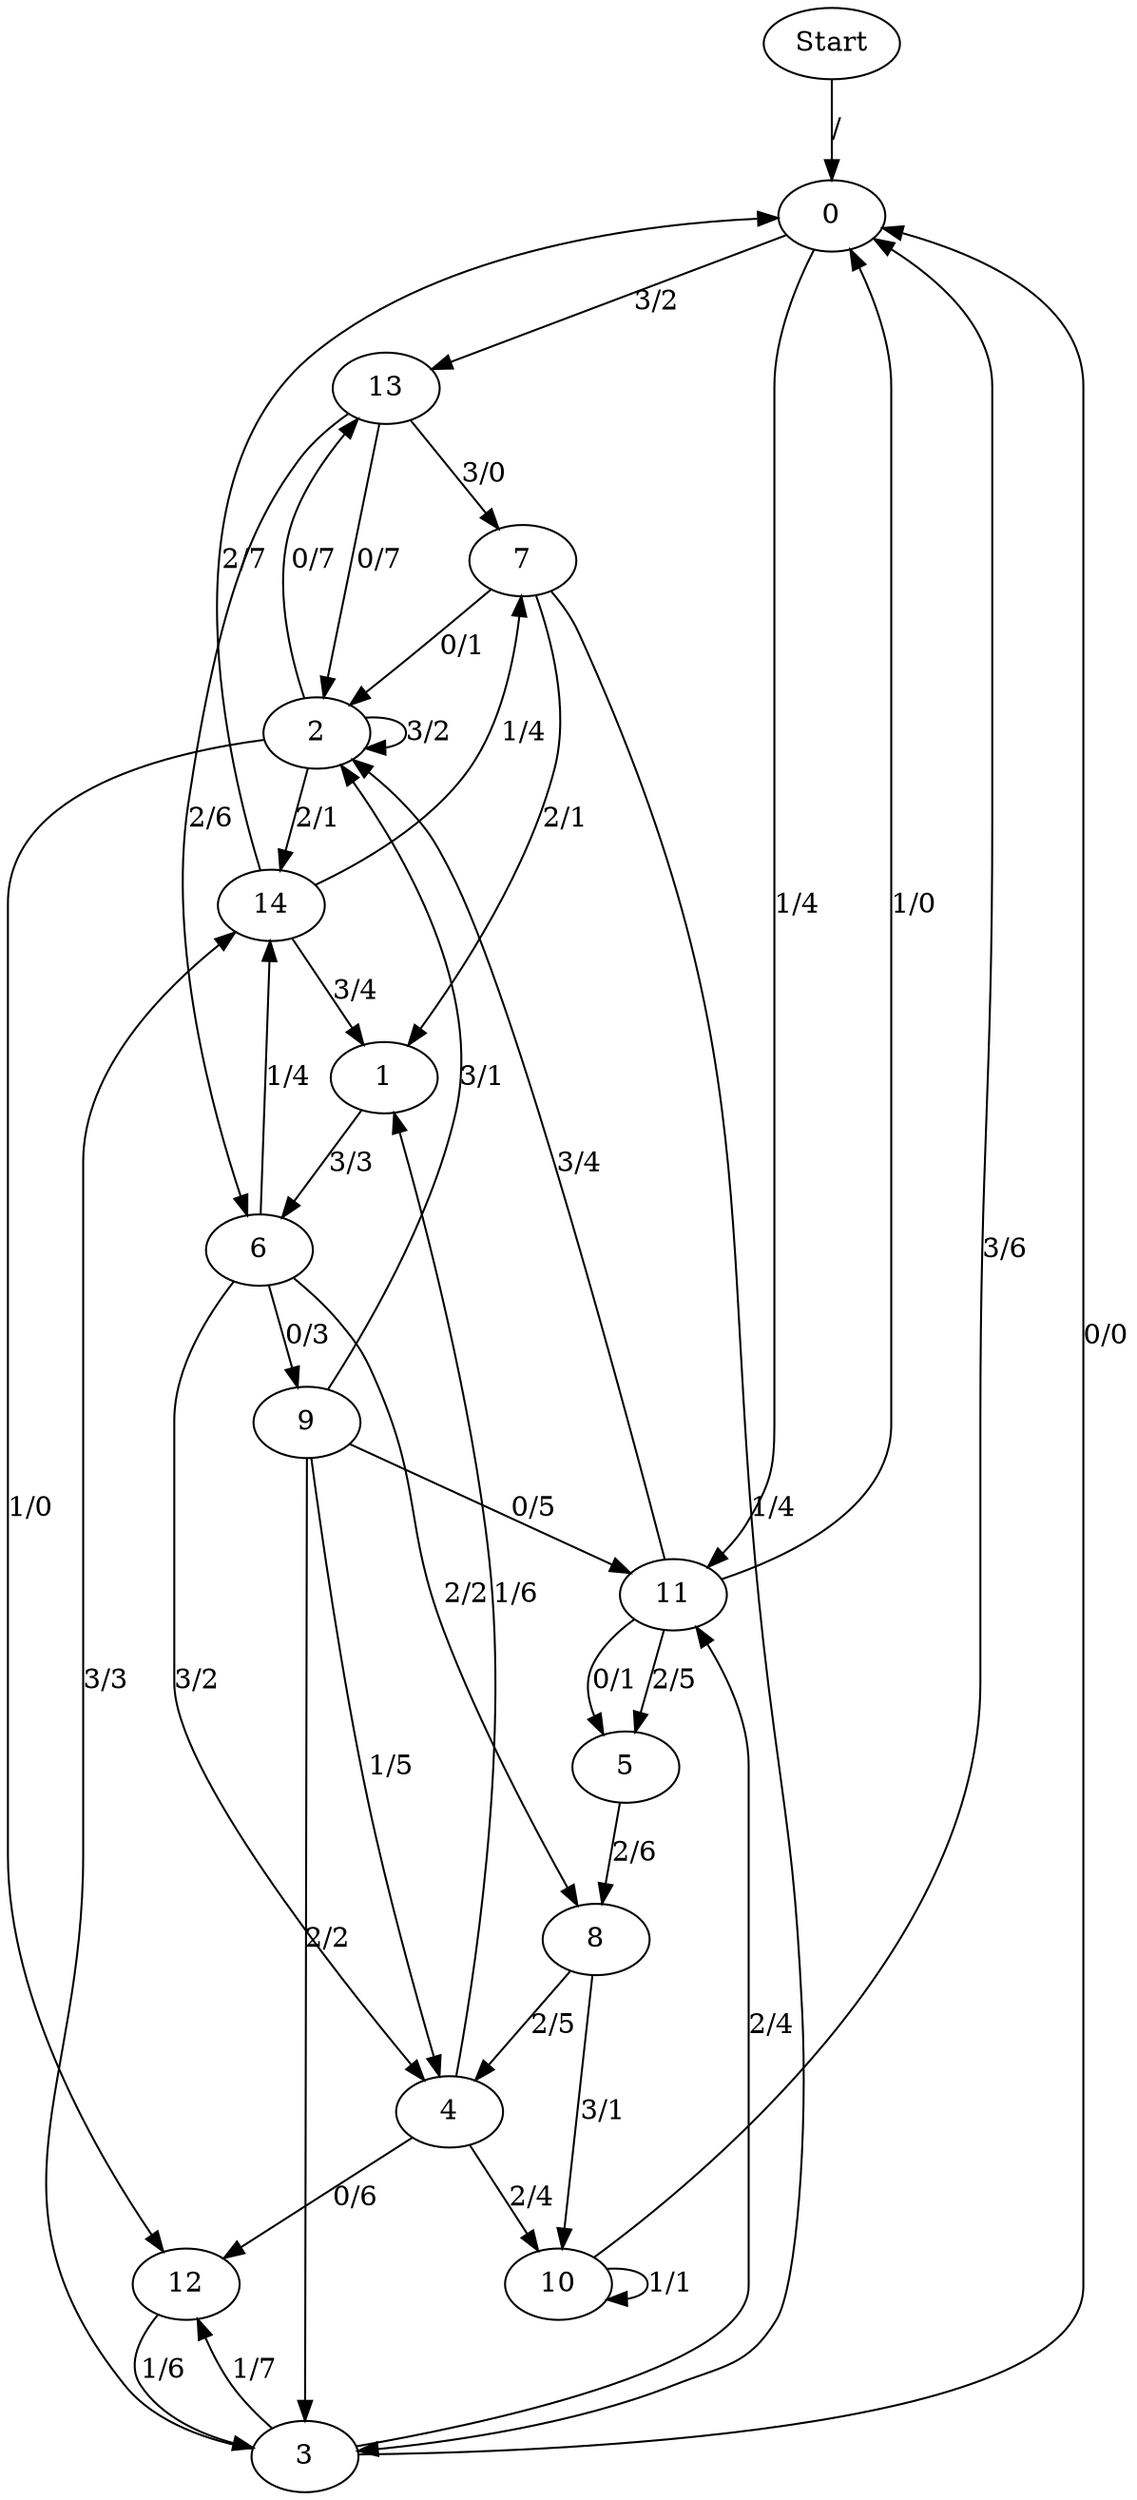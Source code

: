digraph {
	Start -> 0 [label="/"]
	0 -> 13 [label="3/2"]
	0 -> 11 [label="1/4"]
	13 -> 7 [label="3/0"]
	13 -> 2 [label="0/7"]
	13 -> 6 [label="2/6"]
	2 -> 12 [label="1/0"]
	2 -> 14 [label="2/1"]
	2 -> 2 [label="3/2"]
	2 -> 13 [label="0/7"]
	12 -> 3 [label="1/6"]
	3 -> 14 [label="3/3"]
	3 -> 0 [label="0/0"]
	3 -> 12 [label="1/7"]
	3 -> 11 [label="2/4"]
	11 -> 5 [label="2/5"]
	11 -> 2 [label="3/4"]
	11 -> 5 [label="0/1"]
	11 -> 0 [label="1/0"]
	5 -> 8 [label="2/6"]
	8 -> 4 [label="2/5"]
	8 -> 10 [label="3/1"]
	4 -> 12 [label="0/6"]
	4 -> 1 [label="1/6"]
	4 -> 10 [label="2/4"]
	1 -> 6 [label="3/3"]
	6 -> 8 [label="2/2"]
	6 -> 4 [label="3/2"]
	6 -> 9 [label="0/3"]
	6 -> 14 [label="1/4"]
	14 -> 7 [label="1/4"]
	14 -> 0 [label="2/7"]
	14 -> 1 [label="3/4"]
	7 -> 1 [label="2/1"]
	7 -> 2 [label="0/1"]
	7 -> 3 [label="1/4"]
	9 -> 2 [label="3/1"]
	9 -> 11 [label="0/5"]
	9 -> 4 [label="1/5"]
	9 -> 3 [label="2/2"]
	10 -> 10 [label="1/1"]
	10 -> 0 [label="3/6"]
}